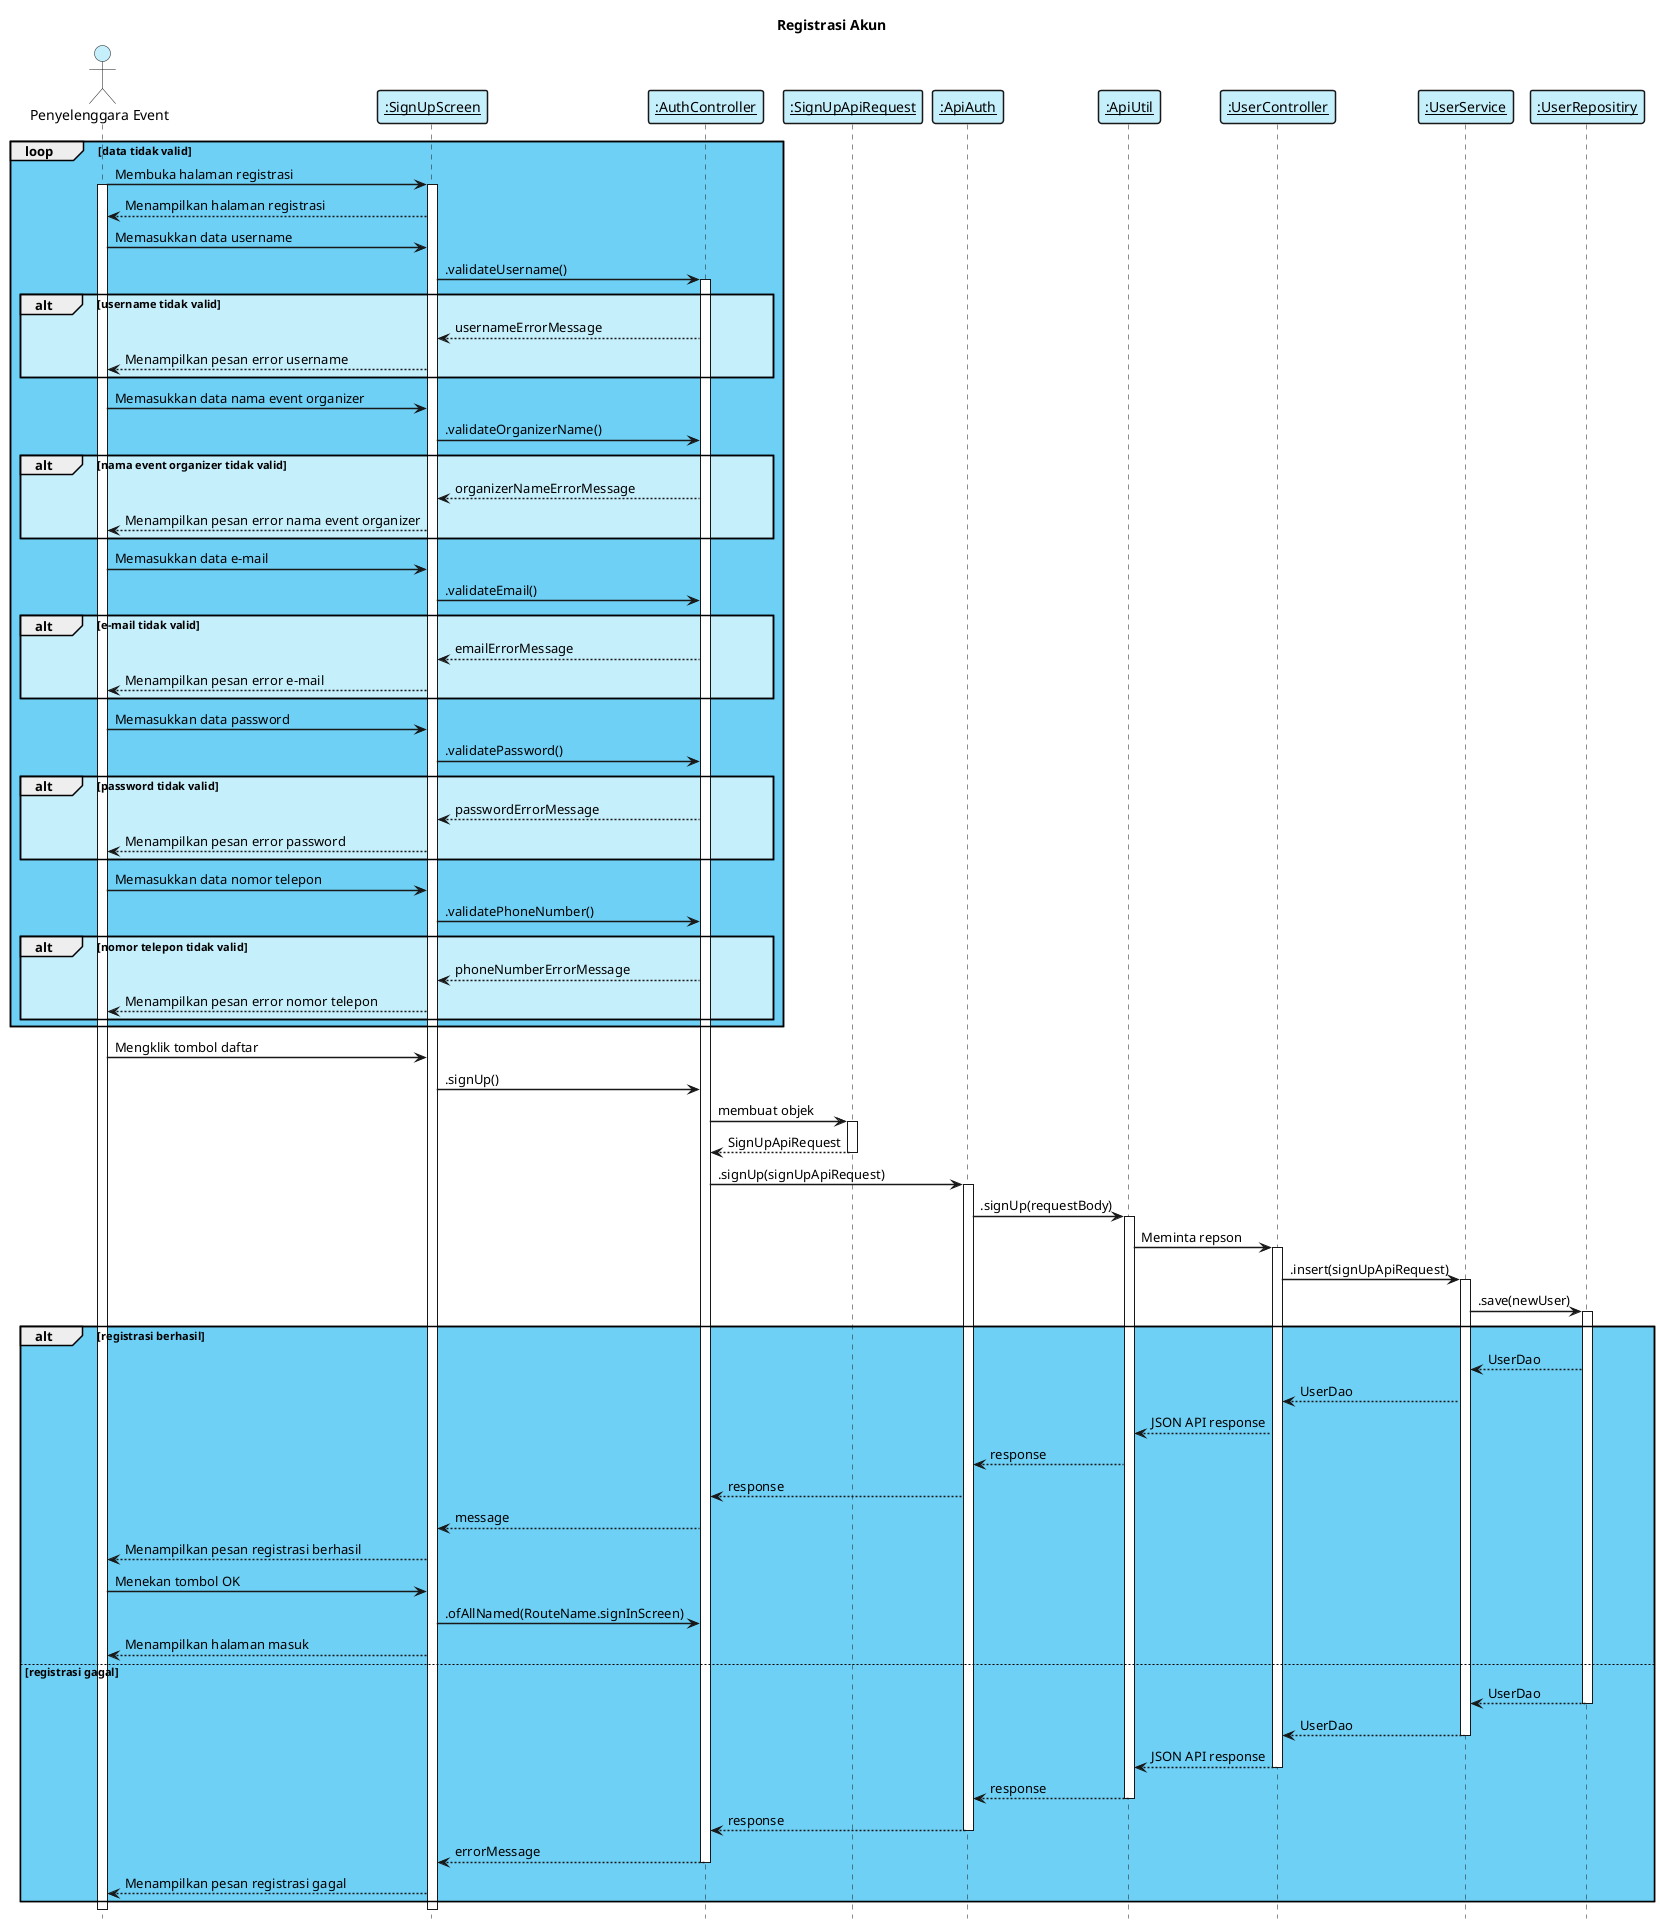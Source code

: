 @startuml "sequence_diagram_registrasi_akun"

    title "Registrasi Akun"
    hide footbox
    skinparam  shadowing false

    skinparam sequence {    
        ArrowThickness 1.5
        ActorFontName Century Gothic
        ActorBackgroundColor  #C6EFFC
        ArrowFontName Century Gothic
        ParticipantBorderThickness 1.5
        ParticipantBackgroundColor #C6EFFC
    }

    ' frontend component
    actor "Penyelenggara Event" as eo
    participant "__:SignUpScreen__" as view1
    participant "__:AuthController__" as controller1
    participant "__:SignUpApiRequest__" as model1
    participant "__:ApiAuth__" as util1
    participant "__:ApiUtil__" as util2
    ' backend component
    participant "__:UserController__" as controller2
    participant "__:UserService__" as service1
    participant "__:UserRepositiry__" as repository1
 
    loop #6fd0f6  data tidak valid
        eo -> view1: Membuka halaman registrasi
        activate eo
        activate view1
        view1 --> eo: Menampilkan halaman registrasi
        eo -> view1: Memasukkan data username
        view1 -> controller1: .validateUsername()
        activate controller1
        alt #C6EFFC username tidak valid
            controller1 --> view1: usernameErrorMessage
            view1 --> eo: Menampilkan pesan error username
        end
        eo -> view1: Memasukkan data nama event organizer
        view1 -> controller1: .validateOrganizerName()
        alt #C6EFFC nama event organizer tidak valid
            controller1 --> view1: organizerNameErrorMessage
            view1 --> eo: Menampilkan pesan error nama event organizer
        end
        eo -> view1: Memasukkan data e-mail
        view1 -> controller1: .validateEmail()
        alt #C6EFFC e-mail tidak valid
            controller1 --> view1: emailErrorMessage
            view1 --> eo: Menampilkan pesan error e-mail
        end
        eo -> view1: Memasukkan data password
        view1 -> controller1: .validatePassword()
        alt #C6EFFC password tidak valid
            controller1 --> view1: passwordErrorMessage
            view1 --> eo: Menampilkan pesan error password
        end
        eo -> view1: Memasukkan data nomor telepon
        view1 -> controller1: .validatePhoneNumber()
        alt #C6EFFC nomor telepon tidak valid
            controller1 --> view1: phoneNumberErrorMessage
            view1 --> eo: Menampilkan pesan error nomor telepon
        end
    end 
    eo -> view1: Mengklik tombol daftar
    view1 -> controller1: .signUp()
    controller1 -> model1: membuat objek
    activate model1
    model1 --> controller1: SignUpApiRequest
    deactivate model1
    controller1 -> util1: .signUp(signUpApiRequest)
    activate util1
    util1 -> util2: .signUp(requestBody)
    activate util2

    util2 -> controller2: Meminta repson
    activate controller2
    controller2 -> service1: .insert(signUpApiRequest)
    activate service1
    service1 -> repository1: .save(newUser)
    activate repository1
    alt #6fd0f6 registrasi berhasil
        repository1 --> service1: UserDao
        service1 --> controller2: UserDao
        controller2 --> util2: JSON API response
        util2 --> util1: response
        util1 --> controller1: response
        controller1 --> view1: message
        view1 --> eo: Menampilkan pesan registrasi berhasil
        eo -> view1: Menekan tombol OK
        view1 -> controller1: .ofAllNamed(RouteName.signInScreen)
        view1 --> eo: Menampilkan halaman masuk
      
    else registrasi gagal
        repository1 --> service1: UserDao
        deactivate
        service1 --> controller2: UserDao
        deactivate
        controller2 --> util2: JSON API response
        deactivate
        util2 --> util1: response
        deactivate
        util1 --> controller1: response
        deactivate
        controller1 --> view1: errorMessage
        deactivate
        view1 --> eo: Menampilkan pesan registrasi gagal    
    end 

@enduml